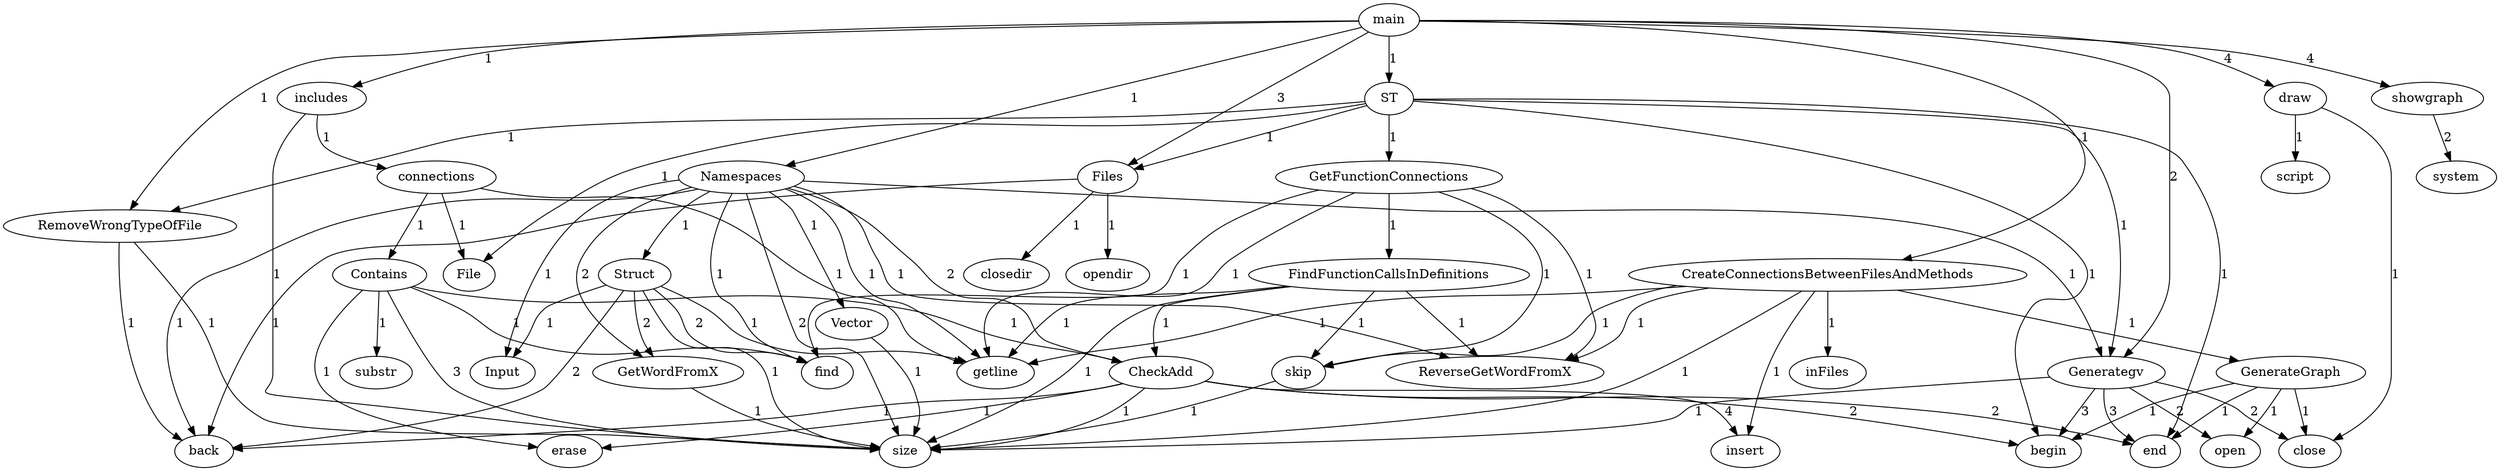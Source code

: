digraph foo{
"CheckAdd"->"back"[label = "1"];
"CheckAdd"->"begin"[label = "2"];
"CheckAdd"->"end"[label = "2"];
"CheckAdd"->"erase"[label = "1"];
"CheckAdd"->"insert"[label = "4"];
"CheckAdd"->"size"[label = "1"];
"Contains"->"CheckAdd"[label = "1"];
"Contains"->"erase"[label = "1"];
"Contains"->"find"[label = "1"];
"Contains"->"size"[label = "3"];
"Contains"->"substr"[label = "1"];
"CreateConnectionsBetweenFilesAndMethods"->"GenerateGraph"[label = "1"];
"CreateConnectionsBetweenFilesAndMethods"->"ReverseGetWordFromX"[label = "1"];
"CreateConnectionsBetweenFilesAndMethods"->"getline"[label = "1"];
"CreateConnectionsBetweenFilesAndMethods"->"inFiles"[label = "1"];
"CreateConnectionsBetweenFilesAndMethods"->"insert"[label = "1"];
"CreateConnectionsBetweenFilesAndMethods"->"size"[label = "1"];
"CreateConnectionsBetweenFilesAndMethods"->"skip"[label = "1"];
"Files"->"back"[label = "1"];
"Files"->"closedir"[label = "1"];
"Files"->"opendir"[label = "1"];
"FindFunctionCallsInDefinitions"->"CheckAdd"[label = "1"];
"FindFunctionCallsInDefinitions"->"ReverseGetWordFromX"[label = "1"];
"FindFunctionCallsInDefinitions"->"getline"[label = "1"];
"FindFunctionCallsInDefinitions"->"size"[label = "1"];
"FindFunctionCallsInDefinitions"->"skip"[label = "1"];
"GenerateGraph"->"begin"[label = "1"];
"GenerateGraph"->"close"[label = "1"];
"GenerateGraph"->"end"[label = "1"];
"GenerateGraph"->"open"[label = "1"];
"Generategv"->"begin"[label = "3"];
"Generategv"->"close"[label = "2"];
"Generategv"->"end"[label = "3"];
"Generategv"->"open"[label = "2"];
"Generategv"->"size"[label = "1"];
"GetFunctionConnections"->"FindFunctionCallsInDefinitions"[label = "1"];
"GetFunctionConnections"->"ReverseGetWordFromX"[label = "1"];
"GetFunctionConnections"->"find"[label = "1"];
"GetFunctionConnections"->"getline"[label = "1"];
"GetFunctionConnections"->"skip"[label = "1"];
"GetWordFromX"->"size"[label = "1"];
"Namespaces"->"CheckAdd"[label = "2"];
"Namespaces"->"Generategv"[label = "1"];
"Namespaces"->"GetWordFromX"[label = "2"];
"Namespaces"->"Input"[label = "1"];
"Namespaces"->"ReverseGetWordFromX"[label = "1"];
"Namespaces"->"Struct"[label = "1"];
"Namespaces"->"Vector"[label = "1"];
"Namespaces"->"back"[label = "1"];
"Namespaces"->"find"[label = "1"];
"Namespaces"->"getline"[label = "1"];
"Namespaces"->"size"[label = "2"];
"RemoveWrongTypeOfFile"->"back"[label = "1"];
"RemoveWrongTypeOfFile"->"size"[label = "1"];
"ST"->"File"[label = "1"];
"ST"->"Files"[label = "1"];
"ST"->"Generategv"[label = "1"];
"ST"->"GetFunctionConnections"[label = "1"];
"ST"->"RemoveWrongTypeOfFile"[label = "1"];
"ST"->"begin"[label = "1"];
"ST"->"end"[label = "1"];
"Struct"->"GetWordFromX"[label = "2"];
"Struct"->"Input"[label = "1"];
"Struct"->"back"[label = "2"];
"Struct"->"find"[label = "2"];
"Struct"->"getline"[label = "1"];
"Struct"->"size"[label = "1"];
"Vector"->"size"[label = "1"];
"connections"->"Contains"[label = "1"];
"connections"->"File"[label = "1"];
"connections"->"getline"[label = "1"];
"draw"->"close"[label = "1"];
"draw"->"script"[label = "1"];
"includes"->"connections"[label = "1"];
"includes"->"size"[label = "1"];
"main"->"CreateConnectionsBetweenFilesAndMethods"[label = "1"];
"main"->"Files"[label = "3"];
"main"->"Generategv"[label = "2"];
"main"->"Namespaces"[label = "1"];
"main"->"RemoveWrongTypeOfFile"[label = "1"];
"main"->"ST"[label = "1"];
"main"->"draw"[label = "4"];
"main"->"includes"[label = "1"];
"main"->"showgraph"[label = "4"];
"showgraph"->"system"[label = "2"];
"skip"->"size"[label = "1"];
}